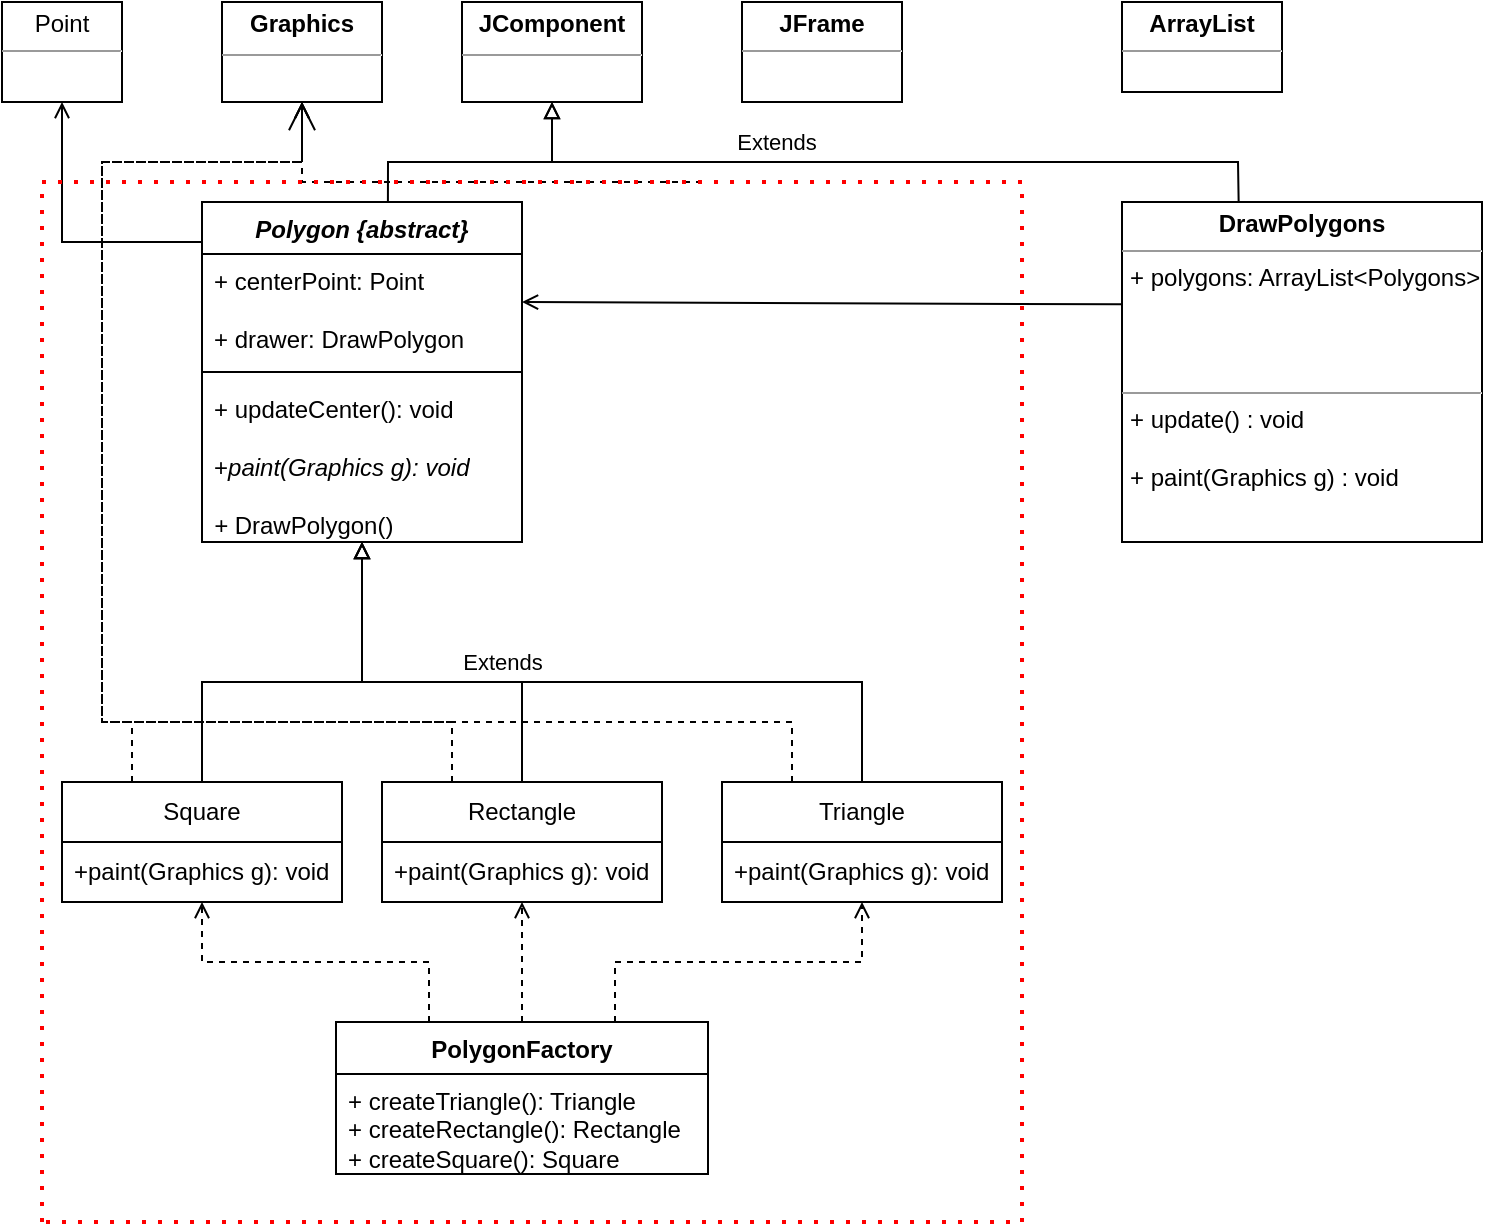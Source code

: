 <mxfile version="22.1.4" type="github">
  <diagram name="Sida-1" id="Rz8QS9qmlJheEJS7Ynxt">
    <mxGraphModel dx="1002" dy="631" grid="1" gridSize="10" guides="1" tooltips="1" connect="1" arrows="1" fold="1" page="1" pageScale="1" pageWidth="827" pageHeight="1169" math="0" shadow="0">
      <root>
        <mxCell id="0" />
        <mxCell id="1" parent="0" />
        <mxCell id="KshXJNUQKN0s-24dodIA-6" style="edgeStyle=orthogonalEdgeStyle;rounded=0;orthogonalLoop=1;jettySize=auto;html=1;exitX=0.25;exitY=0;exitDx=0;exitDy=0;dashed=1;endArrow=none;endFill=0;" edge="1" parent="1" source="0sg5VuPykkX8TWpJPUWO-9">
          <mxGeometry relative="1" as="geometry">
            <mxPoint x="105" y="370" as="targetPoint" />
          </mxGeometry>
        </mxCell>
        <mxCell id="0sg5VuPykkX8TWpJPUWO-9" value="Square" style="swimlane;fontStyle=0;childLayout=stackLayout;horizontal=1;startSize=30;horizontalStack=0;resizeParent=1;resizeParentMax=0;resizeLast=0;collapsible=1;marginBottom=0;whiteSpace=wrap;html=1;" parent="1" vertex="1">
          <mxGeometry x="70" y="400" width="140" height="60" as="geometry" />
        </mxCell>
        <mxCell id="0sg5VuPykkX8TWpJPUWO-10" value="+paint(Graphics g): void" style="text;strokeColor=none;fillColor=none;align=left;verticalAlign=middle;spacingLeft=4;spacingRight=4;overflow=hidden;points=[[0,0.5],[1,0.5]];portConstraint=eastwest;rotatable=0;whiteSpace=wrap;html=1;" parent="0sg5VuPykkX8TWpJPUWO-9" vertex="1">
          <mxGeometry y="30" width="140" height="30" as="geometry" />
        </mxCell>
        <mxCell id="KshXJNUQKN0s-24dodIA-3" style="edgeStyle=orthogonalEdgeStyle;rounded=0;orthogonalLoop=1;jettySize=auto;html=1;exitX=0.25;exitY=0;exitDx=0;exitDy=0;endArrow=open;endFill=0;dashed=1;" edge="1" parent="1" source="0sg5VuPykkX8TWpJPUWO-13" target="0sg5VuPykkX8TWpJPUWO-52">
          <mxGeometry relative="1" as="geometry">
            <Array as="points">
              <mxPoint x="435" y="370" />
              <mxPoint x="90" y="370" />
              <mxPoint x="90" y="90" />
              <mxPoint x="190" y="90" />
            </Array>
          </mxGeometry>
        </mxCell>
        <mxCell id="0sg5VuPykkX8TWpJPUWO-13" value="Triangle" style="swimlane;fontStyle=0;childLayout=stackLayout;horizontal=1;startSize=30;horizontalStack=0;resizeParent=1;resizeParentMax=0;resizeLast=0;collapsible=1;marginBottom=0;whiteSpace=wrap;html=1;" parent="1" vertex="1">
          <mxGeometry x="400" y="400" width="140" height="60" as="geometry" />
        </mxCell>
        <mxCell id="0sg5VuPykkX8TWpJPUWO-14" value="+paint(Graphics g): void" style="text;strokeColor=none;fillColor=none;align=left;verticalAlign=middle;spacingLeft=4;spacingRight=4;overflow=hidden;points=[[0,0.5],[1,0.5]];portConstraint=eastwest;rotatable=0;whiteSpace=wrap;html=1;" parent="0sg5VuPykkX8TWpJPUWO-13" vertex="1">
          <mxGeometry y="30" width="140" height="30" as="geometry" />
        </mxCell>
        <mxCell id="KshXJNUQKN0s-24dodIA-2" style="edgeStyle=orthogonalEdgeStyle;rounded=0;orthogonalLoop=1;jettySize=auto;html=1;exitX=0.25;exitY=0;exitDx=0;exitDy=0;dashed=1;endArrow=open;endFill=0;" edge="1" parent="1">
          <mxGeometry relative="1" as="geometry">
            <mxPoint x="265" y="400" as="sourcePoint" />
            <mxPoint x="190" y="60" as="targetPoint" />
            <Array as="points">
              <mxPoint x="265" y="370" />
              <mxPoint x="90" y="370" />
              <mxPoint x="90" y="90" />
              <mxPoint x="190" y="90" />
            </Array>
          </mxGeometry>
        </mxCell>
        <mxCell id="0sg5VuPykkX8TWpJPUWO-17" value="Rectangle&lt;br&gt;" style="swimlane;fontStyle=0;childLayout=stackLayout;horizontal=1;startSize=30;horizontalStack=0;resizeParent=1;resizeParentMax=0;resizeLast=0;collapsible=1;marginBottom=0;whiteSpace=wrap;html=1;" parent="1" vertex="1">
          <mxGeometry x="230" y="400" width="140" height="60" as="geometry" />
        </mxCell>
        <mxCell id="0sg5VuPykkX8TWpJPUWO-18" value="+paint(Graphics g): void" style="text;strokeColor=none;fillColor=none;align=left;verticalAlign=middle;spacingLeft=4;spacingRight=4;overflow=hidden;points=[[0,0.5],[1,0.5]];portConstraint=eastwest;rotatable=0;whiteSpace=wrap;html=1;" parent="0sg5VuPykkX8TWpJPUWO-17" vertex="1">
          <mxGeometry y="30" width="140" height="30" as="geometry" />
        </mxCell>
        <mxCell id="0sg5VuPykkX8TWpJPUWO-27" value="&lt;i&gt;Polygon {abstract}&lt;/i&gt;" style="swimlane;fontStyle=1;align=center;verticalAlign=top;childLayout=stackLayout;horizontal=1;startSize=26;horizontalStack=0;resizeParent=1;resizeParentMax=0;resizeLast=0;collapsible=1;marginBottom=0;whiteSpace=wrap;html=1;" parent="1" vertex="1">
          <mxGeometry x="140" y="110" width="160" height="170" as="geometry" />
        </mxCell>
        <mxCell id="0sg5VuPykkX8TWpJPUWO-28" value="+ centerPoint: Point&lt;br&gt;&lt;br&gt;+ drawer: DrawPolygon" style="text;strokeColor=none;fillColor=none;align=left;verticalAlign=top;spacingLeft=4;spacingRight=4;overflow=hidden;rotatable=0;points=[[0,0.5],[1,0.5]];portConstraint=eastwest;whiteSpace=wrap;html=1;" parent="0sg5VuPykkX8TWpJPUWO-27" vertex="1">
          <mxGeometry y="26" width="160" height="54" as="geometry" />
        </mxCell>
        <mxCell id="0sg5VuPykkX8TWpJPUWO-29" value="" style="line;strokeWidth=1;fillColor=none;align=left;verticalAlign=middle;spacingTop=-1;spacingLeft=3;spacingRight=3;rotatable=0;labelPosition=right;points=[];portConstraint=eastwest;strokeColor=inherit;" parent="0sg5VuPykkX8TWpJPUWO-27" vertex="1">
          <mxGeometry y="80" width="160" height="10" as="geometry" />
        </mxCell>
        <mxCell id="0sg5VuPykkX8TWpJPUWO-30" value="+ updateCenter(): void&lt;br&gt;&lt;br&gt;+&lt;i&gt;paint(Graphics g): void&lt;br&gt;&lt;br&gt;+ &lt;/i&gt;DrawPolygon()&lt;br&gt;&lt;br&gt;" style="text;strokeColor=none;fillColor=none;align=left;verticalAlign=top;spacingLeft=4;spacingRight=4;overflow=hidden;rotatable=0;points=[[0,0.5],[1,0.5]];portConstraint=eastwest;whiteSpace=wrap;html=1;" parent="0sg5VuPykkX8TWpJPUWO-27" vertex="1">
          <mxGeometry y="90" width="160" height="80" as="geometry" />
        </mxCell>
        <mxCell id="0sg5VuPykkX8TWpJPUWO-31" value="&lt;p style=&quot;margin:0px;margin-top:4px;text-align:center;&quot;&gt;&lt;b&gt;DrawPolygons&lt;/b&gt;&lt;/p&gt;&lt;hr size=&quot;1&quot;&gt;&lt;p style=&quot;margin:0px;margin-left:4px;&quot;&gt;+ polygons: ArrayList&amp;lt;Polygons&amp;gt;&lt;/p&gt;&lt;p style=&quot;margin:0px;margin-left:4px;&quot;&gt;&lt;br&gt;&lt;/p&gt;&lt;p style=&quot;margin:0px;margin-left:4px;&quot;&gt;&lt;br&gt;&lt;/p&gt;&lt;p style=&quot;margin:0px;margin-left:4px;&quot;&gt;&lt;br&gt;&lt;/p&gt;&lt;hr size=&quot;1&quot;&gt;&lt;p style=&quot;margin:0px;margin-left:4px;&quot;&gt;+ update() : void&lt;/p&gt;&lt;p style=&quot;margin:0px;margin-left:4px;&quot;&gt;&lt;br&gt;&lt;/p&gt;&lt;p style=&quot;margin:0px;margin-left:4px;&quot;&gt;+ paint(Graphics g) : void&lt;/p&gt;" style="verticalAlign=top;align=left;overflow=fill;fontSize=12;fontFamily=Helvetica;html=1;whiteSpace=wrap;" parent="1" vertex="1">
          <mxGeometry x="600" y="110" width="180" height="170" as="geometry" />
        </mxCell>
        <mxCell id="0sg5VuPykkX8TWpJPUWO-35" value="Extends" style="endArrow=block;endFill=0;html=1;rounded=0;" parent="1" source="0sg5VuPykkX8TWpJPUWO-9" target="0sg5VuPykkX8TWpJPUWO-30" edge="1">
          <mxGeometry x="0.4" y="-70" width="160" relative="1" as="geometry">
            <mxPoint x="170" y="250" as="sourcePoint" />
            <mxPoint x="330" y="250" as="targetPoint" />
            <Array as="points">
              <mxPoint x="140" y="350" />
              <mxPoint x="220" y="350" />
            </Array>
            <mxPoint as="offset" />
          </mxGeometry>
        </mxCell>
        <mxCell id="0sg5VuPykkX8TWpJPUWO-38" value="" style="endArrow=block;endFill=0;html=1;rounded=0;" parent="1" source="0sg5VuPykkX8TWpJPUWO-17" target="0sg5VuPykkX8TWpJPUWO-27" edge="1">
          <mxGeometry x="-0.4" y="-30" width="160" relative="1" as="geometry">
            <mxPoint x="430" y="210" as="sourcePoint" />
            <mxPoint x="590" y="210" as="targetPoint" />
            <Array as="points">
              <mxPoint x="300" y="350" />
              <mxPoint x="220" y="350" />
            </Array>
            <mxPoint as="offset" />
          </mxGeometry>
        </mxCell>
        <mxCell id="0sg5VuPykkX8TWpJPUWO-40" value="" style="endArrow=block;endFill=0;html=1;rounded=0;" parent="1" source="0sg5VuPykkX8TWpJPUWO-13" target="0sg5VuPykkX8TWpJPUWO-30" edge="1">
          <mxGeometry x="-0.027" y="-40" width="160" relative="1" as="geometry">
            <mxPoint x="400" y="210" as="sourcePoint" />
            <mxPoint x="560" y="210" as="targetPoint" />
            <Array as="points">
              <mxPoint x="470" y="350" />
              <mxPoint x="220" y="350" />
            </Array>
            <mxPoint as="offset" />
          </mxGeometry>
        </mxCell>
        <mxCell id="0sg5VuPykkX8TWpJPUWO-52" value="&lt;p style=&quot;margin:0px;margin-top:4px;text-align:center;&quot;&gt;&lt;b&gt;Graphics&lt;/b&gt;&lt;/p&gt;&lt;div style=&quot;height:2px;&quot;&gt;&lt;/div&gt;&lt;hr size=&quot;1&quot;&gt;&lt;div style=&quot;height:2px;&quot;&gt;&lt;/div&gt;" style="verticalAlign=top;align=left;overflow=fill;fontSize=12;fontFamily=Helvetica;html=1;whiteSpace=wrap;" parent="1" vertex="1">
          <mxGeometry x="150" y="10" width="80" height="50" as="geometry" />
        </mxCell>
        <mxCell id="0sg5VuPykkX8TWpJPUWO-53" style="edgeStyle=orthogonalEdgeStyle;shape=flexArrow;rounded=0;orthogonalLoop=1;jettySize=auto;html=1;exitX=0.5;exitY=1;exitDx=0;exitDy=0;" parent="1" source="0sg5VuPykkX8TWpJPUWO-52" target="0sg5VuPykkX8TWpJPUWO-52" edge="1">
          <mxGeometry relative="1" as="geometry" />
        </mxCell>
        <mxCell id="0sg5VuPykkX8TWpJPUWO-55" value="&lt;p style=&quot;margin:0px;margin-top:4px;text-align:center;&quot;&gt;&lt;b&gt;JComponent&lt;/b&gt;&lt;/p&gt;&lt;div style=&quot;height:2px;&quot;&gt;&lt;/div&gt;&lt;hr size=&quot;1&quot;&gt;&lt;div style=&quot;height:2px;&quot;&gt;&lt;/div&gt;" style="verticalAlign=top;align=left;overflow=fill;fontSize=12;fontFamily=Helvetica;html=1;whiteSpace=wrap;" parent="1" vertex="1">
          <mxGeometry x="270" y="10" width="90" height="50" as="geometry" />
        </mxCell>
        <mxCell id="0sg5VuPykkX8TWpJPUWO-56" value="&lt;p style=&quot;margin:0px;margin-top:4px;text-align:center;&quot;&gt;&lt;b&gt;JFrame&lt;/b&gt;&lt;/p&gt;&lt;hr size=&quot;1&quot;&gt;&lt;div style=&quot;height:2px;&quot;&gt;&lt;br&gt;&lt;/div&gt;" style="verticalAlign=top;align=left;overflow=fill;fontSize=12;fontFamily=Helvetica;html=1;whiteSpace=wrap;" parent="1" vertex="1">
          <mxGeometry x="410" y="10" width="80" height="50" as="geometry" />
        </mxCell>
        <mxCell id="0sg5VuPykkX8TWpJPUWO-58" value="&lt;p style=&quot;margin:0px;margin-top:4px;text-align:center;&quot;&gt;&lt;b&gt;ArrayList&lt;/b&gt;&lt;/p&gt;&lt;hr size=&quot;1&quot;&gt;&lt;div style=&quot;height:2px;&quot;&gt;&lt;/div&gt;" style="verticalAlign=top;align=left;overflow=fill;fontSize=12;fontFamily=Helvetica;html=1;whiteSpace=wrap;" parent="1" vertex="1">
          <mxGeometry x="600" y="10" width="80" height="45" as="geometry" />
        </mxCell>
        <mxCell id="0sg5VuPykkX8TWpJPUWO-59" value="" style="endArrow=none;endFill=0;html=1;rounded=0;exitX=0.5;exitY=1;exitDx=0;exitDy=0;entryX=0.581;entryY=0.001;entryDx=0;entryDy=0;entryPerimeter=0;startArrow=block;startFill=0;" parent="1" source="0sg5VuPykkX8TWpJPUWO-55" target="0sg5VuPykkX8TWpJPUWO-27" edge="1">
          <mxGeometry x="0.438" y="-30" width="160" relative="1" as="geometry">
            <mxPoint x="254" y="80" as="sourcePoint" />
            <mxPoint x="330" y="100" as="targetPoint" />
            <Array as="points">
              <mxPoint x="315" y="90" />
              <mxPoint x="233" y="90" />
            </Array>
            <mxPoint as="offset" />
          </mxGeometry>
        </mxCell>
        <mxCell id="0sg5VuPykkX8TWpJPUWO-60" value="Extends" style="endArrow=none;endFill=0;html=1;rounded=0;entryX=0.324;entryY=-0.003;entryDx=0;entryDy=0;entryPerimeter=0;startArrow=block;startFill=0;" parent="1" source="0sg5VuPykkX8TWpJPUWO-55" target="0sg5VuPykkX8TWpJPUWO-31" edge="1">
          <mxGeometry x="-0.279" y="10" width="160" relative="1" as="geometry">
            <mxPoint x="330" y="60" as="sourcePoint" />
            <mxPoint x="243" y="120" as="targetPoint" />
            <Array as="points">
              <mxPoint x="315" y="90" />
              <mxPoint x="658" y="90" />
            </Array>
            <mxPoint as="offset" />
          </mxGeometry>
        </mxCell>
        <mxCell id="0sg5VuPykkX8TWpJPUWO-64" value="" style="endArrow=none;endFill=0;html=1;rounded=0;startArrow=open;startFill=0;entryX=-0.002;entryY=0.301;entryDx=0;entryDy=0;entryPerimeter=0;" parent="1" edge="1" target="0sg5VuPykkX8TWpJPUWO-31">
          <mxGeometry width="160" relative="1" as="geometry">
            <mxPoint x="300" y="160" as="sourcePoint" />
            <mxPoint x="360" y="160" as="targetPoint" />
          </mxGeometry>
        </mxCell>
        <mxCell id="0sg5VuPykkX8TWpJPUWO-71" value="" style="endArrow=open;endSize=12;dashed=1;html=1;rounded=0;" parent="1" target="0sg5VuPykkX8TWpJPUWO-52" edge="1">
          <mxGeometry x="-0.417" y="30" width="160" relative="1" as="geometry">
            <mxPoint x="390" y="100" as="sourcePoint" />
            <mxPoint x="440" y="100" as="targetPoint" />
            <Array as="points">
              <mxPoint x="190" y="100" />
            </Array>
            <mxPoint as="offset" />
          </mxGeometry>
        </mxCell>
        <mxCell id="0sg5VuPykkX8TWpJPUWO-72" value="&lt;p style=&quot;margin:0px;margin-top:4px;text-align:center;&quot;&gt;Point&lt;/p&gt;&lt;hr size=&quot;1&quot;&gt;&lt;div style=&quot;height:2px;&quot;&gt;&lt;/div&gt;&lt;div style=&quot;height:2px;&quot;&gt;&lt;/div&gt;" style="verticalAlign=top;align=left;overflow=fill;fontSize=12;fontFamily=Helvetica;html=1;whiteSpace=wrap;" parent="1" vertex="1">
          <mxGeometry x="40" y="10" width="60" height="50" as="geometry" />
        </mxCell>
        <mxCell id="0sg5VuPykkX8TWpJPUWO-74" value="" style="endArrow=open;endFill=0;html=1;rounded=0;exitX=0;exitY=0.118;exitDx=0;exitDy=0;exitPerimeter=0;" parent="1" source="0sg5VuPykkX8TWpJPUWO-27" edge="1">
          <mxGeometry width="160" relative="1" as="geometry">
            <mxPoint x="-10" y="112" as="sourcePoint" />
            <mxPoint x="70" y="60" as="targetPoint" />
            <Array as="points">
              <mxPoint x="70" y="130" />
              <mxPoint x="70" y="92" />
            </Array>
          </mxGeometry>
        </mxCell>
        <mxCell id="KshXJNUQKN0s-24dodIA-11" style="edgeStyle=orthogonalEdgeStyle;rounded=0;orthogonalLoop=1;jettySize=auto;html=1;exitX=0.25;exitY=0;exitDx=0;exitDy=0;dashed=1;endArrow=open;endFill=0;" edge="1" parent="1" source="KshXJNUQKN0s-24dodIA-7" target="0sg5VuPykkX8TWpJPUWO-9">
          <mxGeometry relative="1" as="geometry" />
        </mxCell>
        <mxCell id="KshXJNUQKN0s-24dodIA-12" style="rounded=0;orthogonalLoop=1;jettySize=auto;html=1;exitX=0.5;exitY=0;exitDx=0;exitDy=0;dashed=1;endArrow=open;endFill=0;" edge="1" parent="1" source="KshXJNUQKN0s-24dodIA-7" target="0sg5VuPykkX8TWpJPUWO-17">
          <mxGeometry relative="1" as="geometry" />
        </mxCell>
        <mxCell id="KshXJNUQKN0s-24dodIA-13" style="edgeStyle=orthogonalEdgeStyle;rounded=0;orthogonalLoop=1;jettySize=auto;html=1;exitX=0.75;exitY=0;exitDx=0;exitDy=0;endArrow=open;endFill=0;dashed=1;" edge="1" parent="1" source="KshXJNUQKN0s-24dodIA-7" target="0sg5VuPykkX8TWpJPUWO-13">
          <mxGeometry relative="1" as="geometry" />
        </mxCell>
        <mxCell id="KshXJNUQKN0s-24dodIA-7" value="PolygonFactory" style="swimlane;fontStyle=1;align=center;verticalAlign=top;childLayout=stackLayout;horizontal=1;startSize=26;horizontalStack=0;resizeParent=1;resizeParentMax=0;resizeLast=0;collapsible=1;marginBottom=0;whiteSpace=wrap;html=1;" vertex="1" parent="1">
          <mxGeometry x="207" y="520" width="186" height="76" as="geometry" />
        </mxCell>
        <mxCell id="KshXJNUQKN0s-24dodIA-10" value="+ createTriangle(): Triangle&lt;br&gt;+ createRectangle(): Rectangle&lt;br&gt;+ createSquare(): Square" style="text;strokeColor=none;fillColor=none;align=left;verticalAlign=top;spacingLeft=4;spacingRight=4;overflow=hidden;rotatable=0;points=[[0,0.5],[1,0.5]];portConstraint=eastwest;whiteSpace=wrap;html=1;" vertex="1" parent="KshXJNUQKN0s-24dodIA-7">
          <mxGeometry y="26" width="186" height="50" as="geometry" />
        </mxCell>
        <mxCell id="KshXJNUQKN0s-24dodIA-17" value="" style="endArrow=none;dashed=1;html=1;dashPattern=1 3;strokeWidth=2;rounded=0;strokeColor=#FF0000;" edge="1" parent="1">
          <mxGeometry width="50" height="50" relative="1" as="geometry">
            <mxPoint x="60" y="620" as="sourcePoint" />
            <mxPoint x="60" y="620" as="targetPoint" />
            <Array as="points">
              <mxPoint x="60" y="100" />
              <mxPoint x="550" y="100" />
              <mxPoint x="550" y="620" />
            </Array>
          </mxGeometry>
        </mxCell>
      </root>
    </mxGraphModel>
  </diagram>
</mxfile>
